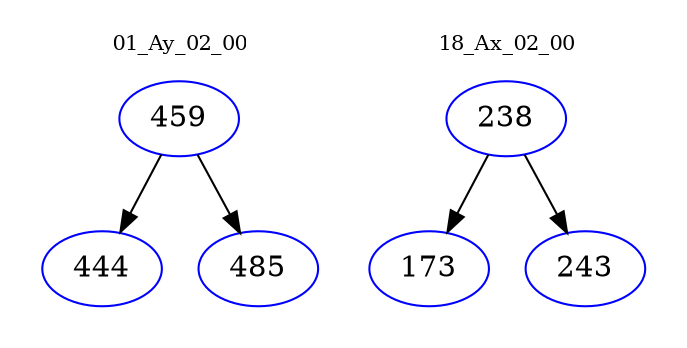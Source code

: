 digraph{
subgraph cluster_0 {
color = white
label = "01_Ay_02_00";
fontsize=10;
T0_459 [label="459", color="blue"]
T0_459 -> T0_444 [color="black"]
T0_444 [label="444", color="blue"]
T0_459 -> T0_485 [color="black"]
T0_485 [label="485", color="blue"]
}
subgraph cluster_1 {
color = white
label = "18_Ax_02_00";
fontsize=10;
T1_238 [label="238", color="blue"]
T1_238 -> T1_173 [color="black"]
T1_173 [label="173", color="blue"]
T1_238 -> T1_243 [color="black"]
T1_243 [label="243", color="blue"]
}
}
